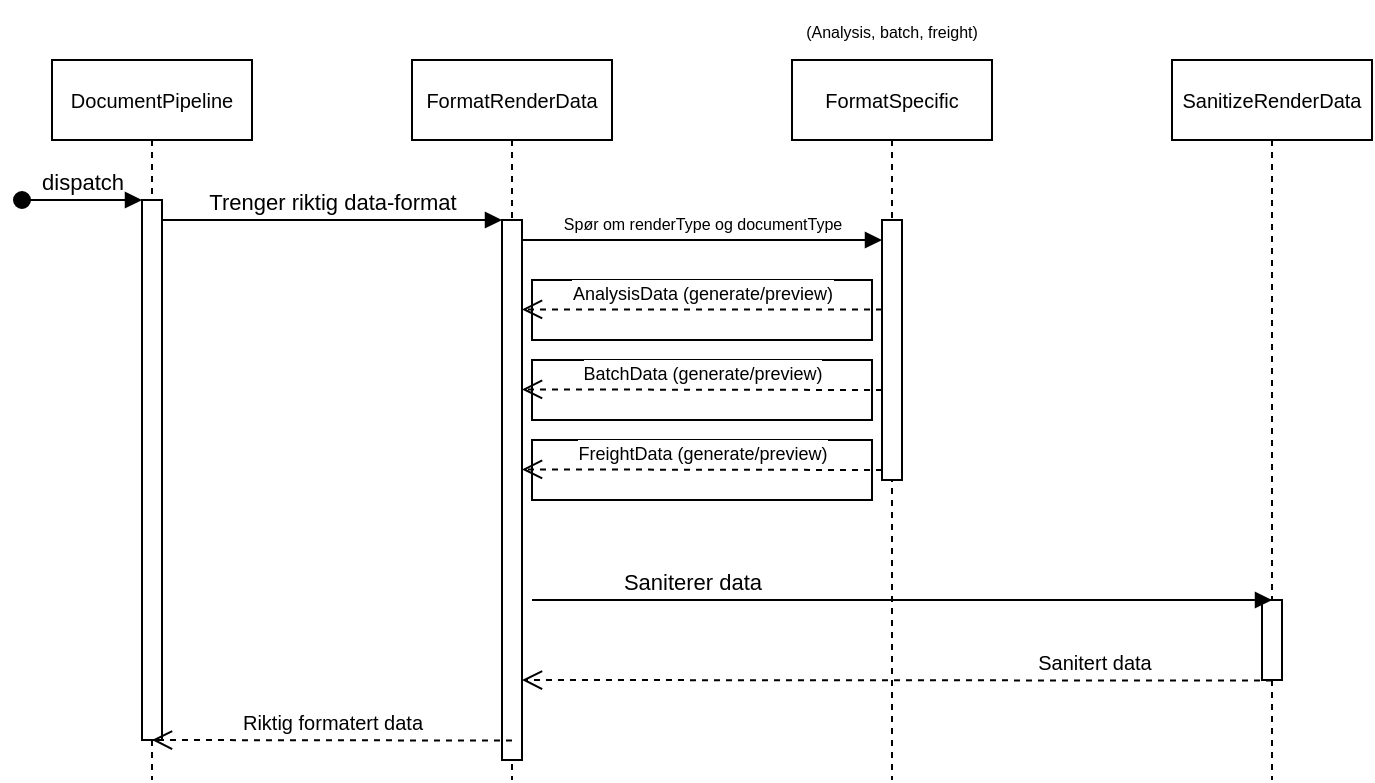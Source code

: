 <mxfile version="24.7.7">
  <diagram name="Page-1" id="2YBvvXClWsGukQMizWep">
    <mxGraphModel dx="956" dy="550" grid="1" gridSize="10" guides="1" tooltips="1" connect="1" arrows="1" fold="1" page="1" pageScale="1" pageWidth="850" pageHeight="1100" math="0" shadow="0">
      <root>
        <mxCell id="0" />
        <mxCell id="1" parent="0" />
        <mxCell id="aM9ryv3xv72pqoxQDRHE-1" value="&lt;font style=&quot;font-size: 10px;&quot;&gt;DocumentPipeline&lt;/font&gt;" style="shape=umlLifeline;perimeter=lifelinePerimeter;whiteSpace=wrap;html=1;container=0;dropTarget=0;collapsible=0;recursiveResize=0;outlineConnect=0;portConstraint=eastwest;newEdgeStyle={&quot;edgeStyle&quot;:&quot;elbowEdgeStyle&quot;,&quot;elbow&quot;:&quot;vertical&quot;,&quot;curved&quot;:0,&quot;rounded&quot;:0};" parent="1" vertex="1">
          <mxGeometry x="40" y="40" width="100" height="360" as="geometry" />
        </mxCell>
        <mxCell id="aM9ryv3xv72pqoxQDRHE-2" value="" style="html=1;points=[];perimeter=orthogonalPerimeter;outlineConnect=0;targetShapes=umlLifeline;portConstraint=eastwest;newEdgeStyle={&quot;edgeStyle&quot;:&quot;elbowEdgeStyle&quot;,&quot;elbow&quot;:&quot;vertical&quot;,&quot;curved&quot;:0,&quot;rounded&quot;:0};" parent="aM9ryv3xv72pqoxQDRHE-1" vertex="1">
          <mxGeometry x="45" y="70" width="10" height="270" as="geometry" />
        </mxCell>
        <mxCell id="aM9ryv3xv72pqoxQDRHE-3" value="dispatch" style="html=1;verticalAlign=bottom;startArrow=oval;endArrow=block;startSize=8;edgeStyle=elbowEdgeStyle;elbow=vertical;curved=0;rounded=0;" parent="aM9ryv3xv72pqoxQDRHE-1" target="aM9ryv3xv72pqoxQDRHE-2" edge="1">
          <mxGeometry relative="1" as="geometry">
            <mxPoint x="-15" y="70" as="sourcePoint" />
          </mxGeometry>
        </mxCell>
        <mxCell id="aM9ryv3xv72pqoxQDRHE-5" value="&lt;font style=&quot;font-size: 10px;&quot;&gt;FormatRenderData&lt;/font&gt;" style="shape=umlLifeline;perimeter=lifelinePerimeter;whiteSpace=wrap;html=1;container=0;dropTarget=0;collapsible=0;recursiveResize=0;outlineConnect=0;portConstraint=eastwest;newEdgeStyle={&quot;edgeStyle&quot;:&quot;elbowEdgeStyle&quot;,&quot;elbow&quot;:&quot;vertical&quot;,&quot;curved&quot;:0,&quot;rounded&quot;:0};" parent="1" vertex="1">
          <mxGeometry x="220" y="40" width="100" height="360" as="geometry" />
        </mxCell>
        <mxCell id="aM9ryv3xv72pqoxQDRHE-6" value="" style="html=1;points=[];perimeter=orthogonalPerimeter;outlineConnect=0;targetShapes=umlLifeline;portConstraint=eastwest;newEdgeStyle={&quot;edgeStyle&quot;:&quot;elbowEdgeStyle&quot;,&quot;elbow&quot;:&quot;vertical&quot;,&quot;curved&quot;:0,&quot;rounded&quot;:0};" parent="aM9ryv3xv72pqoxQDRHE-5" vertex="1">
          <mxGeometry x="45" y="80" width="10" height="270" as="geometry" />
        </mxCell>
        <mxCell id="aM9ryv3xv72pqoxQDRHE-7" value="Trenger riktig data-format" style="html=1;verticalAlign=bottom;endArrow=block;edgeStyle=elbowEdgeStyle;elbow=vertical;curved=0;rounded=0;" parent="1" source="aM9ryv3xv72pqoxQDRHE-2" target="aM9ryv3xv72pqoxQDRHE-6" edge="1">
          <mxGeometry relative="1" as="geometry">
            <mxPoint x="195" y="130" as="sourcePoint" />
            <Array as="points">
              <mxPoint x="180" y="120" />
            </Array>
          </mxGeometry>
        </mxCell>
        <mxCell id="nLaoQCxJ4q8kKnEILR5e-3" value="&lt;span style=&quot;font-size: 10px;&quot;&gt;FormatSpecific&lt;/span&gt;" style="shape=umlLifeline;perimeter=lifelinePerimeter;whiteSpace=wrap;html=1;container=0;dropTarget=0;collapsible=0;recursiveResize=0;outlineConnect=0;portConstraint=eastwest;newEdgeStyle={&quot;edgeStyle&quot;:&quot;elbowEdgeStyle&quot;,&quot;elbow&quot;:&quot;vertical&quot;,&quot;curved&quot;:0,&quot;rounded&quot;:0};" vertex="1" parent="1">
          <mxGeometry x="410" y="40" width="100" height="360" as="geometry" />
        </mxCell>
        <mxCell id="nLaoQCxJ4q8kKnEILR5e-4" value="" style="html=1;points=[];perimeter=orthogonalPerimeter;outlineConnect=0;targetShapes=umlLifeline;portConstraint=eastwest;newEdgeStyle={&quot;edgeStyle&quot;:&quot;elbowEdgeStyle&quot;,&quot;elbow&quot;:&quot;vertical&quot;,&quot;curved&quot;:0,&quot;rounded&quot;:0};" vertex="1" parent="nLaoQCxJ4q8kKnEILR5e-3">
          <mxGeometry x="45" y="80" width="10" height="130" as="geometry" />
        </mxCell>
        <mxCell id="nLaoQCxJ4q8kKnEILR5e-5" value="&lt;font style=&quot;font-size: 8px;&quot;&gt;(Analysis, batch, freight)&lt;/font&gt;" style="text;html=1;align=center;verticalAlign=middle;whiteSpace=wrap;rounded=0;" vertex="1" parent="1">
          <mxGeometry x="410" y="10" width="100" height="30" as="geometry" />
        </mxCell>
        <mxCell id="nLaoQCxJ4q8kKnEILR5e-6" value="&lt;font style=&quot;font-size: 8px;&quot;&gt;Spør om renderType og documentType&lt;/font&gt;" style="html=1;verticalAlign=bottom;endArrow=block;edgeStyle=elbowEdgeStyle;elbow=vertical;curved=0;rounded=0;" edge="1" parent="1" source="aM9ryv3xv72pqoxQDRHE-6" target="nLaoQCxJ4q8kKnEILR5e-4">
          <mxGeometry relative="1" as="geometry">
            <mxPoint x="280" y="130" as="sourcePoint" />
            <Array as="points">
              <mxPoint x="365" y="130" />
            </Array>
            <mxPoint x="450" y="130" as="targetPoint" />
          </mxGeometry>
        </mxCell>
        <mxCell id="nLaoQCxJ4q8kKnEILR5e-16" value="" style="rounded=0;whiteSpace=wrap;html=1;" vertex="1" parent="1">
          <mxGeometry x="280" y="150" width="170" height="30" as="geometry" />
        </mxCell>
        <mxCell id="nLaoQCxJ4q8kKnEILR5e-17" value="" style="rounded=0;whiteSpace=wrap;html=1;" vertex="1" parent="1">
          <mxGeometry x="280" y="190" width="170" height="30" as="geometry" />
        </mxCell>
        <mxCell id="nLaoQCxJ4q8kKnEILR5e-18" value="" style="rounded=0;whiteSpace=wrap;html=1;" vertex="1" parent="1">
          <mxGeometry x="280" y="230" width="170" height="30" as="geometry" />
        </mxCell>
        <mxCell id="nLaoQCxJ4q8kKnEILR5e-19" value="&lt;font style=&quot;font-size: 9px;&quot;&gt;AnalysisData (generate/preview)&lt;/font&gt;" style="html=1;verticalAlign=bottom;endArrow=open;dashed=1;endSize=8;edgeStyle=elbowEdgeStyle;elbow=vertical;curved=0;rounded=0;" edge="1" parent="1" source="nLaoQCxJ4q8kKnEILR5e-4" target="aM9ryv3xv72pqoxQDRHE-6">
          <mxGeometry relative="1" as="geometry">
            <mxPoint x="280" y="164.71" as="targetPoint" />
            <Array as="points">
              <mxPoint x="375" y="164.71" />
            </Array>
            <mxPoint x="450" y="164.71" as="sourcePoint" />
          </mxGeometry>
        </mxCell>
        <mxCell id="nLaoQCxJ4q8kKnEILR5e-20" value="&lt;font style=&quot;font-size: 9px;&quot;&gt;BatchData&amp;nbsp;&lt;/font&gt;&lt;span style=&quot;font-size: 9px;&quot;&gt;(generate/preview)&lt;/span&gt;" style="html=1;verticalAlign=bottom;endArrow=open;dashed=1;endSize=8;edgeStyle=elbowEdgeStyle;elbow=vertical;curved=0;rounded=0;" edge="1" parent="1">
          <mxGeometry relative="1" as="geometry">
            <mxPoint x="275" y="205" as="targetPoint" />
            <Array as="points">
              <mxPoint x="375" y="204.71" />
            </Array>
            <mxPoint x="455" y="205" as="sourcePoint" />
          </mxGeometry>
        </mxCell>
        <mxCell id="nLaoQCxJ4q8kKnEILR5e-21" value="&lt;font style=&quot;font-size: 9px;&quot;&gt;FreightData&amp;nbsp;&lt;/font&gt;&lt;span style=&quot;font-size: 9px;&quot;&gt;(generate/preview)&lt;/span&gt;" style="html=1;verticalAlign=bottom;endArrow=open;dashed=1;endSize=8;edgeStyle=elbowEdgeStyle;elbow=vertical;curved=0;rounded=0;" edge="1" parent="1">
          <mxGeometry relative="1" as="geometry">
            <mxPoint x="275" y="245" as="targetPoint" />
            <Array as="points">
              <mxPoint x="375" y="244.71" />
            </Array>
            <mxPoint x="455" y="245" as="sourcePoint" />
          </mxGeometry>
        </mxCell>
        <mxCell id="nLaoQCxJ4q8kKnEILR5e-23" value="&lt;span style=&quot;font-size: 10px;&quot;&gt;SanitizeRenderData&lt;/span&gt;" style="shape=umlLifeline;perimeter=lifelinePerimeter;whiteSpace=wrap;html=1;container=0;dropTarget=0;collapsible=0;recursiveResize=0;outlineConnect=0;portConstraint=eastwest;newEdgeStyle={&quot;edgeStyle&quot;:&quot;elbowEdgeStyle&quot;,&quot;elbow&quot;:&quot;vertical&quot;,&quot;curved&quot;:0,&quot;rounded&quot;:0};" vertex="1" parent="1">
          <mxGeometry x="600" y="40" width="100" height="360" as="geometry" />
        </mxCell>
        <mxCell id="nLaoQCxJ4q8kKnEILR5e-26" value="&lt;font size=&quot;1&quot;&gt;Sanitert data&lt;/font&gt;" style="html=1;verticalAlign=bottom;endArrow=open;dashed=1;endSize=8;edgeStyle=elbowEdgeStyle;elbow=vertical;curved=0;rounded=0;" edge="1" parent="1" target="aM9ryv3xv72pqoxQDRHE-6">
          <mxGeometry x="-0.525" relative="1" as="geometry">
            <mxPoint x="280" y="350" as="targetPoint" />
            <Array as="points">
              <mxPoint x="570" y="350" />
            </Array>
            <mxPoint x="650" y="350.29" as="sourcePoint" />
            <mxPoint as="offset" />
          </mxGeometry>
        </mxCell>
        <mxCell id="nLaoQCxJ4q8kKnEILR5e-24" value="" style="html=1;points=[];perimeter=orthogonalPerimeter;outlineConnect=0;targetShapes=umlLifeline;portConstraint=eastwest;newEdgeStyle={&quot;edgeStyle&quot;:&quot;elbowEdgeStyle&quot;,&quot;elbow&quot;:&quot;vertical&quot;,&quot;curved&quot;:0,&quot;rounded&quot;:0};" vertex="1" parent="1">
          <mxGeometry x="645" y="310" width="10" height="40" as="geometry" />
        </mxCell>
        <mxCell id="nLaoQCxJ4q8kKnEILR5e-22" value="Saniterer data" style="html=1;verticalAlign=bottom;endArrow=block;edgeStyle=elbowEdgeStyle;elbow=horizontal;curved=0;rounded=0;" edge="1" parent="1">
          <mxGeometry x="0.222" relative="1" as="geometry">
            <mxPoint x="655" y="310" as="sourcePoint" />
            <Array as="points">
              <mxPoint x="280" y="310" />
            </Array>
            <mxPoint x="650" y="310" as="targetPoint" />
            <mxPoint as="offset" />
          </mxGeometry>
        </mxCell>
        <mxCell id="nLaoQCxJ4q8kKnEILR5e-29" value="&lt;font size=&quot;1&quot;&gt;Riktig formatert data&lt;/font&gt;" style="html=1;verticalAlign=bottom;endArrow=open;dashed=1;endSize=8;edgeStyle=elbowEdgeStyle;elbow=vertical;curved=0;rounded=0;exitX=0.5;exitY=0.964;exitDx=0;exitDy=0;exitPerimeter=0;" edge="1" parent="1" source="aM9ryv3xv72pqoxQDRHE-6">
          <mxGeometry relative="1" as="geometry">
            <mxPoint x="90" y="380.29" as="targetPoint" />
            <Array as="points">
              <mxPoint x="190" y="380" />
            </Array>
            <mxPoint x="260" y="380" as="sourcePoint" />
          </mxGeometry>
        </mxCell>
      </root>
    </mxGraphModel>
  </diagram>
</mxfile>
